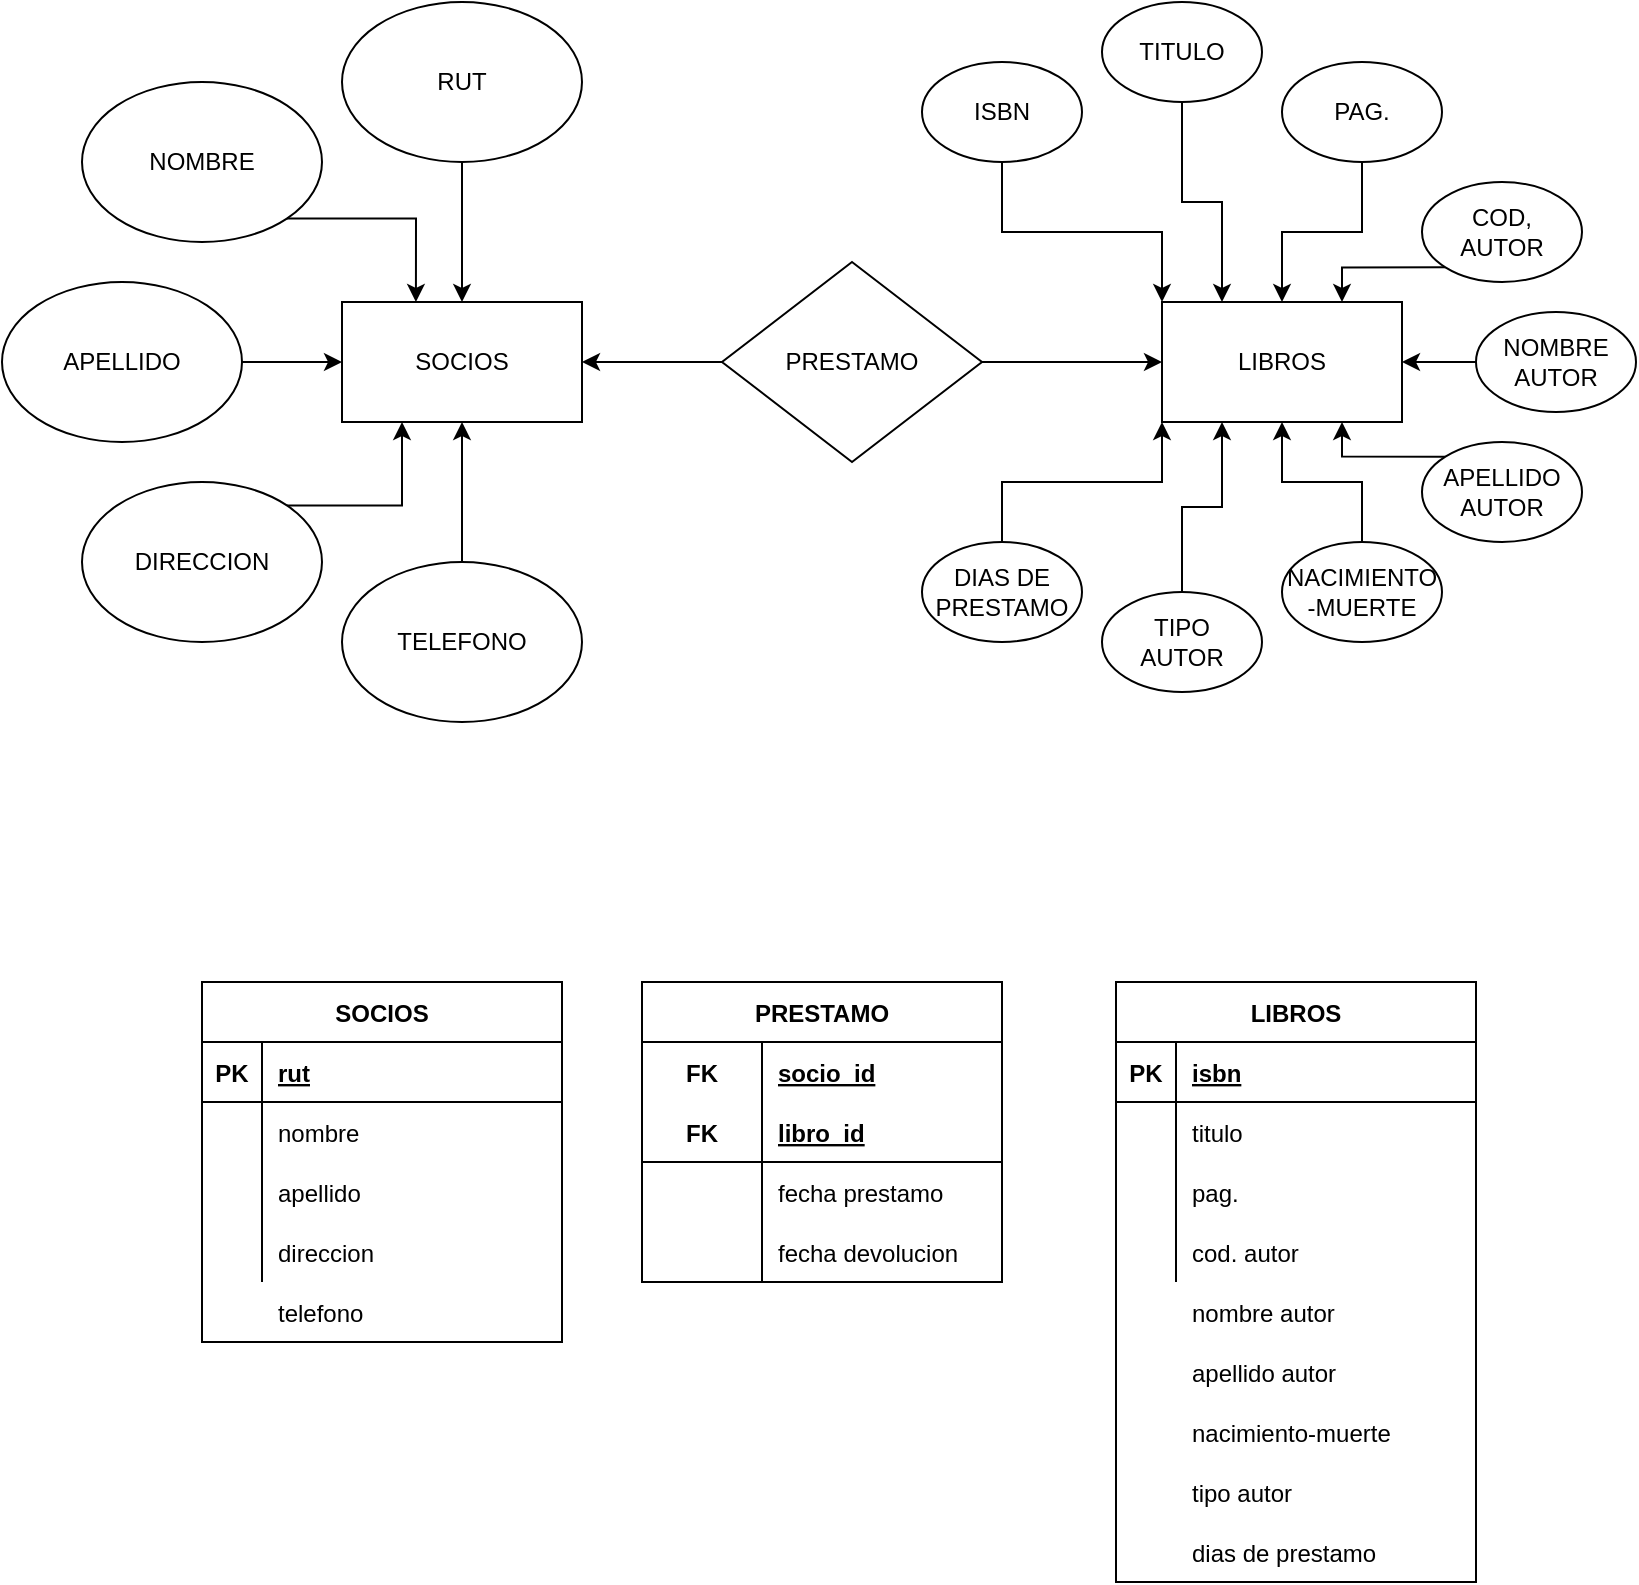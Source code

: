 <mxfile version="15.8.3" type="github">
  <diagram id="FJtjdhcb9I0YTukmpdqE" name="Page-1">
    <mxGraphModel dx="1422" dy="762" grid="1" gridSize="10" guides="1" tooltips="1" connect="1" arrows="1" fold="1" page="1" pageScale="1" pageWidth="827" pageHeight="1169" math="0" shadow="0">
      <root>
        <mxCell id="0" />
        <mxCell id="1" parent="0" />
        <mxCell id="qmQzREKrK3I-n9Kcykth-1" value="SOCIOS" style="rounded=0;whiteSpace=wrap;html=1;" parent="1" vertex="1">
          <mxGeometry x="180" y="350" width="120" height="60" as="geometry" />
        </mxCell>
        <mxCell id="qmQzREKrK3I-n9Kcykth-2" value="LIBROS" style="rounded=0;whiteSpace=wrap;html=1;" parent="1" vertex="1">
          <mxGeometry x="590" y="350" width="120" height="60" as="geometry" />
        </mxCell>
        <mxCell id="qmQzREKrK3I-n9Kcykth-11" value="" style="edgeStyle=orthogonalEdgeStyle;rounded=0;orthogonalLoop=1;jettySize=auto;html=1;" parent="1" source="qmQzREKrK3I-n9Kcykth-6" target="qmQzREKrK3I-n9Kcykth-1" edge="1">
          <mxGeometry relative="1" as="geometry" />
        </mxCell>
        <mxCell id="qmQzREKrK3I-n9Kcykth-6" value="RUT" style="ellipse;whiteSpace=wrap;html=1;" parent="1" vertex="1">
          <mxGeometry x="180" y="200" width="120" height="80" as="geometry" />
        </mxCell>
        <mxCell id="qmQzREKrK3I-n9Kcykth-21" style="edgeStyle=orthogonalEdgeStyle;rounded=0;orthogonalLoop=1;jettySize=auto;html=1;exitX=1;exitY=1;exitDx=0;exitDy=0;entryX=0.308;entryY=0;entryDx=0;entryDy=0;entryPerimeter=0;" parent="1" source="qmQzREKrK3I-n9Kcykth-7" target="qmQzREKrK3I-n9Kcykth-1" edge="1">
          <mxGeometry relative="1" as="geometry" />
        </mxCell>
        <mxCell id="qmQzREKrK3I-n9Kcykth-7" value="NOMBRE" style="ellipse;whiteSpace=wrap;html=1;" parent="1" vertex="1">
          <mxGeometry x="50" y="240" width="120" height="80" as="geometry" />
        </mxCell>
        <mxCell id="qmQzREKrK3I-n9Kcykth-12" value="" style="edgeStyle=orthogonalEdgeStyle;rounded=0;orthogonalLoop=1;jettySize=auto;html=1;" parent="1" source="qmQzREKrK3I-n9Kcykth-8" target="qmQzREKrK3I-n9Kcykth-1" edge="1">
          <mxGeometry relative="1" as="geometry" />
        </mxCell>
        <mxCell id="qmQzREKrK3I-n9Kcykth-8" value="APELLIDO" style="ellipse;whiteSpace=wrap;html=1;" parent="1" vertex="1">
          <mxGeometry x="10" y="340" width="120" height="80" as="geometry" />
        </mxCell>
        <mxCell id="qmQzREKrK3I-n9Kcykth-20" style="edgeStyle=orthogonalEdgeStyle;rounded=0;orthogonalLoop=1;jettySize=auto;html=1;exitX=0;exitY=1;exitDx=0;exitDy=0;entryX=0.25;entryY=1;entryDx=0;entryDy=0;" parent="1" source="qmQzREKrK3I-n9Kcykth-9" target="qmQzREKrK3I-n9Kcykth-1" edge="1">
          <mxGeometry relative="1" as="geometry" />
        </mxCell>
        <mxCell id="qmQzREKrK3I-n9Kcykth-9" value="DIRECCION" style="ellipse;whiteSpace=wrap;html=1;direction=west;" parent="1" vertex="1">
          <mxGeometry x="50" y="440" width="120" height="80" as="geometry" />
        </mxCell>
        <mxCell id="qmQzREKrK3I-n9Kcykth-13" value="" style="edgeStyle=orthogonalEdgeStyle;rounded=0;orthogonalLoop=1;jettySize=auto;html=1;" parent="1" source="qmQzREKrK3I-n9Kcykth-10" target="qmQzREKrK3I-n9Kcykth-1" edge="1">
          <mxGeometry relative="1" as="geometry" />
        </mxCell>
        <mxCell id="qmQzREKrK3I-n9Kcykth-10" value="TELEFONO" style="ellipse;whiteSpace=wrap;html=1;" parent="1" vertex="1">
          <mxGeometry x="180" y="480" width="120" height="80" as="geometry" />
        </mxCell>
        <mxCell id="qmQzREKrK3I-n9Kcykth-34" style="edgeStyle=orthogonalEdgeStyle;rounded=0;orthogonalLoop=1;jettySize=auto;html=1;startArrow=none;" parent="1" edge="1">
          <mxGeometry relative="1" as="geometry">
            <mxPoint x="370" y="380" as="sourcePoint" />
            <mxPoint x="300" y="380" as="targetPoint" />
          </mxGeometry>
        </mxCell>
        <mxCell id="qmQzREKrK3I-n9Kcykth-35" style="edgeStyle=orthogonalEdgeStyle;rounded=0;orthogonalLoop=1;jettySize=auto;html=1;exitX=1;exitY=0.5;exitDx=0;exitDy=0;entryX=0;entryY=0.5;entryDx=0;entryDy=0;" parent="1" source="qmQzREKrK3I-n9Kcykth-22" target="qmQzREKrK3I-n9Kcykth-2" edge="1">
          <mxGeometry relative="1" as="geometry" />
        </mxCell>
        <mxCell id="qmQzREKrK3I-n9Kcykth-22" value="&lt;span&gt;PRESTAMO&lt;/span&gt;" style="rhombus;whiteSpace=wrap;html=1;" parent="1" vertex="1">
          <mxGeometry x="370" y="330" width="130" height="100" as="geometry" />
        </mxCell>
        <mxCell id="qmQzREKrK3I-n9Kcykth-36" style="edgeStyle=orthogonalEdgeStyle;rounded=0;orthogonalLoop=1;jettySize=auto;html=1;exitX=0.5;exitY=1;exitDx=0;exitDy=0;entryX=0;entryY=0;entryDx=0;entryDy=0;" parent="1" source="qmQzREKrK3I-n9Kcykth-23" target="qmQzREKrK3I-n9Kcykth-2" edge="1">
          <mxGeometry relative="1" as="geometry" />
        </mxCell>
        <mxCell id="qmQzREKrK3I-n9Kcykth-23" value="ISBN" style="ellipse;whiteSpace=wrap;html=1;" parent="1" vertex="1">
          <mxGeometry x="470" y="230" width="80" height="50" as="geometry" />
        </mxCell>
        <mxCell id="qmQzREKrK3I-n9Kcykth-37" style="edgeStyle=orthogonalEdgeStyle;rounded=0;orthogonalLoop=1;jettySize=auto;html=1;exitX=0.5;exitY=1;exitDx=0;exitDy=0;entryX=0.25;entryY=0;entryDx=0;entryDy=0;" parent="1" source="qmQzREKrK3I-n9Kcykth-24" target="qmQzREKrK3I-n9Kcykth-2" edge="1">
          <mxGeometry relative="1" as="geometry" />
        </mxCell>
        <mxCell id="qmQzREKrK3I-n9Kcykth-24" value="TITULO" style="ellipse;whiteSpace=wrap;html=1;" parent="1" vertex="1">
          <mxGeometry x="560" y="200" width="80" height="50" as="geometry" />
        </mxCell>
        <mxCell id="qmQzREKrK3I-n9Kcykth-38" style="edgeStyle=orthogonalEdgeStyle;rounded=0;orthogonalLoop=1;jettySize=auto;html=1;exitX=0.5;exitY=1;exitDx=0;exitDy=0;entryX=0.5;entryY=0;entryDx=0;entryDy=0;" parent="1" source="qmQzREKrK3I-n9Kcykth-26" target="qmQzREKrK3I-n9Kcykth-2" edge="1">
          <mxGeometry relative="1" as="geometry" />
        </mxCell>
        <mxCell id="qmQzREKrK3I-n9Kcykth-26" value="PAG." style="ellipse;whiteSpace=wrap;html=1;" parent="1" vertex="1">
          <mxGeometry x="650" y="230" width="80" height="50" as="geometry" />
        </mxCell>
        <mxCell id="qmQzREKrK3I-n9Kcykth-39" style="edgeStyle=orthogonalEdgeStyle;rounded=0;orthogonalLoop=1;jettySize=auto;html=1;exitX=0;exitY=1;exitDx=0;exitDy=0;entryX=0.75;entryY=0;entryDx=0;entryDy=0;" parent="1" source="qmQzREKrK3I-n9Kcykth-27" target="qmQzREKrK3I-n9Kcykth-2" edge="1">
          <mxGeometry relative="1" as="geometry">
            <Array as="points">
              <mxPoint x="680" y="333" />
            </Array>
          </mxGeometry>
        </mxCell>
        <mxCell id="qmQzREKrK3I-n9Kcykth-27" value="COD,&lt;br&gt;AUTOR" style="ellipse;whiteSpace=wrap;html=1;" parent="1" vertex="1">
          <mxGeometry x="720" y="290" width="80" height="50" as="geometry" />
        </mxCell>
        <mxCell id="qmQzREKrK3I-n9Kcykth-40" style="edgeStyle=orthogonalEdgeStyle;rounded=0;orthogonalLoop=1;jettySize=auto;html=1;exitX=0;exitY=0.5;exitDx=0;exitDy=0;entryX=1;entryY=0.5;entryDx=0;entryDy=0;" parent="1" source="qmQzREKrK3I-n9Kcykth-28" target="qmQzREKrK3I-n9Kcykth-2" edge="1">
          <mxGeometry relative="1" as="geometry" />
        </mxCell>
        <mxCell id="qmQzREKrK3I-n9Kcykth-28" value="NOMBRE&lt;br&gt;AUTOR" style="ellipse;whiteSpace=wrap;html=1;" parent="1" vertex="1">
          <mxGeometry x="747" y="355" width="80" height="50" as="geometry" />
        </mxCell>
        <mxCell id="qmQzREKrK3I-n9Kcykth-42" style="edgeStyle=orthogonalEdgeStyle;rounded=0;orthogonalLoop=1;jettySize=auto;html=1;exitX=0;exitY=0;exitDx=0;exitDy=0;entryX=0.75;entryY=1;entryDx=0;entryDy=0;" parent="1" source="qmQzREKrK3I-n9Kcykth-29" target="qmQzREKrK3I-n9Kcykth-2" edge="1">
          <mxGeometry relative="1" as="geometry">
            <Array as="points">
              <mxPoint x="680" y="427" />
            </Array>
          </mxGeometry>
        </mxCell>
        <mxCell id="qmQzREKrK3I-n9Kcykth-29" value="APELLIDO&lt;br&gt;AUTOR" style="ellipse;whiteSpace=wrap;html=1;" parent="1" vertex="1">
          <mxGeometry x="720" y="420" width="80" height="50" as="geometry" />
        </mxCell>
        <mxCell id="qmQzREKrK3I-n9Kcykth-43" style="edgeStyle=orthogonalEdgeStyle;rounded=0;orthogonalLoop=1;jettySize=auto;html=1;exitX=0.5;exitY=0;exitDx=0;exitDy=0;entryX=0.5;entryY=1;entryDx=0;entryDy=0;" parent="1" source="qmQzREKrK3I-n9Kcykth-30" target="qmQzREKrK3I-n9Kcykth-2" edge="1">
          <mxGeometry relative="1" as="geometry" />
        </mxCell>
        <mxCell id="qmQzREKrK3I-n9Kcykth-30" value="NACIMIENTO&lt;br&gt;-MUERTE" style="ellipse;whiteSpace=wrap;html=1;" parent="1" vertex="1">
          <mxGeometry x="650" y="470" width="80" height="50" as="geometry" />
        </mxCell>
        <mxCell id="qmQzREKrK3I-n9Kcykth-44" value="" style="edgeStyle=orthogonalEdgeStyle;rounded=0;orthogonalLoop=1;jettySize=auto;html=1;entryX=0.25;entryY=1;entryDx=0;entryDy=0;" parent="1" source="qmQzREKrK3I-n9Kcykth-31" target="qmQzREKrK3I-n9Kcykth-2" edge="1">
          <mxGeometry relative="1" as="geometry" />
        </mxCell>
        <mxCell id="qmQzREKrK3I-n9Kcykth-31" value="TIPO&lt;br&gt;AUTOR" style="ellipse;whiteSpace=wrap;html=1;" parent="1" vertex="1">
          <mxGeometry x="560" y="495" width="80" height="50" as="geometry" />
        </mxCell>
        <mxCell id="qmQzREKrK3I-n9Kcykth-45" style="edgeStyle=orthogonalEdgeStyle;rounded=0;orthogonalLoop=1;jettySize=auto;html=1;exitX=0.5;exitY=0;exitDx=0;exitDy=0;entryX=0;entryY=1;entryDx=0;entryDy=0;" parent="1" source="qmQzREKrK3I-n9Kcykth-33" target="qmQzREKrK3I-n9Kcykth-2" edge="1">
          <mxGeometry relative="1" as="geometry" />
        </mxCell>
        <mxCell id="qmQzREKrK3I-n9Kcykth-33" value="DIAS DE&lt;br&gt;PRESTAMO" style="ellipse;whiteSpace=wrap;html=1;" parent="1" vertex="1">
          <mxGeometry x="470" y="470" width="80" height="50" as="geometry" />
        </mxCell>
        <mxCell id="f9zx895R5EjnribIz-B3-3" value="SOCIOS" style="shape=table;startSize=30;container=1;collapsible=1;childLayout=tableLayout;fixedRows=1;rowLines=0;fontStyle=1;align=center;resizeLast=1;" vertex="1" parent="1">
          <mxGeometry x="110" y="690" width="180" height="180" as="geometry">
            <mxRectangle x="110" y="690" width="80" height="30" as="alternateBounds" />
          </mxGeometry>
        </mxCell>
        <mxCell id="f9zx895R5EjnribIz-B3-4" value="" style="shape=partialRectangle;collapsible=0;dropTarget=0;pointerEvents=0;fillColor=none;top=0;left=0;bottom=1;right=0;points=[[0,0.5],[1,0.5]];portConstraint=eastwest;" vertex="1" parent="f9zx895R5EjnribIz-B3-3">
          <mxGeometry y="30" width="180" height="30" as="geometry" />
        </mxCell>
        <mxCell id="f9zx895R5EjnribIz-B3-5" value="PK" style="shape=partialRectangle;connectable=0;fillColor=none;top=0;left=0;bottom=0;right=0;fontStyle=1;overflow=hidden;" vertex="1" parent="f9zx895R5EjnribIz-B3-4">
          <mxGeometry width="30" height="30" as="geometry">
            <mxRectangle width="30" height="30" as="alternateBounds" />
          </mxGeometry>
        </mxCell>
        <mxCell id="f9zx895R5EjnribIz-B3-6" value="rut" style="shape=partialRectangle;connectable=0;fillColor=none;top=0;left=0;bottom=0;right=0;align=left;spacingLeft=6;fontStyle=5;overflow=hidden;" vertex="1" parent="f9zx895R5EjnribIz-B3-4">
          <mxGeometry x="30" width="150" height="30" as="geometry">
            <mxRectangle width="150" height="30" as="alternateBounds" />
          </mxGeometry>
        </mxCell>
        <mxCell id="f9zx895R5EjnribIz-B3-7" value="" style="shape=partialRectangle;collapsible=0;dropTarget=0;pointerEvents=0;fillColor=none;top=0;left=0;bottom=0;right=0;points=[[0,0.5],[1,0.5]];portConstraint=eastwest;" vertex="1" parent="f9zx895R5EjnribIz-B3-3">
          <mxGeometry y="60" width="180" height="30" as="geometry" />
        </mxCell>
        <mxCell id="f9zx895R5EjnribIz-B3-8" value="" style="shape=partialRectangle;connectable=0;fillColor=none;top=0;left=0;bottom=0;right=0;editable=1;overflow=hidden;" vertex="1" parent="f9zx895R5EjnribIz-B3-7">
          <mxGeometry width="30" height="30" as="geometry">
            <mxRectangle width="30" height="30" as="alternateBounds" />
          </mxGeometry>
        </mxCell>
        <mxCell id="f9zx895R5EjnribIz-B3-9" value="nombre" style="shape=partialRectangle;connectable=0;fillColor=none;top=0;left=0;bottom=0;right=0;align=left;spacingLeft=6;overflow=hidden;" vertex="1" parent="f9zx895R5EjnribIz-B3-7">
          <mxGeometry x="30" width="150" height="30" as="geometry">
            <mxRectangle width="150" height="30" as="alternateBounds" />
          </mxGeometry>
        </mxCell>
        <mxCell id="f9zx895R5EjnribIz-B3-10" value="" style="shape=partialRectangle;collapsible=0;dropTarget=0;pointerEvents=0;fillColor=none;top=0;left=0;bottom=0;right=0;points=[[0,0.5],[1,0.5]];portConstraint=eastwest;" vertex="1" parent="f9zx895R5EjnribIz-B3-3">
          <mxGeometry y="90" width="180" height="30" as="geometry" />
        </mxCell>
        <mxCell id="f9zx895R5EjnribIz-B3-11" value="" style="shape=partialRectangle;connectable=0;fillColor=none;top=0;left=0;bottom=0;right=0;editable=1;overflow=hidden;" vertex="1" parent="f9zx895R5EjnribIz-B3-10">
          <mxGeometry width="30" height="30" as="geometry">
            <mxRectangle width="30" height="30" as="alternateBounds" />
          </mxGeometry>
        </mxCell>
        <mxCell id="f9zx895R5EjnribIz-B3-12" value="apellido" style="shape=partialRectangle;connectable=0;fillColor=none;top=0;left=0;bottom=0;right=0;align=left;spacingLeft=6;overflow=hidden;" vertex="1" parent="f9zx895R5EjnribIz-B3-10">
          <mxGeometry x="30" width="150" height="30" as="geometry">
            <mxRectangle width="150" height="30" as="alternateBounds" />
          </mxGeometry>
        </mxCell>
        <mxCell id="f9zx895R5EjnribIz-B3-13" value="" style="shape=partialRectangle;collapsible=0;dropTarget=0;pointerEvents=0;fillColor=none;top=0;left=0;bottom=0;right=0;points=[[0,0.5],[1,0.5]];portConstraint=eastwest;" vertex="1" parent="f9zx895R5EjnribIz-B3-3">
          <mxGeometry y="120" width="180" height="30" as="geometry" />
        </mxCell>
        <mxCell id="f9zx895R5EjnribIz-B3-14" value="" style="shape=partialRectangle;connectable=0;fillColor=none;top=0;left=0;bottom=0;right=0;editable=1;overflow=hidden;" vertex="1" parent="f9zx895R5EjnribIz-B3-13">
          <mxGeometry width="30" height="30" as="geometry">
            <mxRectangle width="30" height="30" as="alternateBounds" />
          </mxGeometry>
        </mxCell>
        <mxCell id="f9zx895R5EjnribIz-B3-15" value="direccion" style="shape=partialRectangle;connectable=0;fillColor=none;top=0;left=0;bottom=0;right=0;align=left;spacingLeft=6;overflow=hidden;" vertex="1" parent="f9zx895R5EjnribIz-B3-13">
          <mxGeometry x="30" width="150" height="30" as="geometry">
            <mxRectangle width="150" height="30" as="alternateBounds" />
          </mxGeometry>
        </mxCell>
        <mxCell id="f9zx895R5EjnribIz-B3-16" value="PRESTAMO" style="shape=table;startSize=30;container=1;collapsible=1;childLayout=tableLayout;fixedRows=1;rowLines=0;fontStyle=1;align=center;resizeLast=1;" vertex="1" parent="1">
          <mxGeometry x="330" y="690" width="180" height="150" as="geometry" />
        </mxCell>
        <mxCell id="f9zx895R5EjnribIz-B3-17" value="" style="shape=partialRectangle;collapsible=0;dropTarget=0;pointerEvents=0;fillColor=none;top=0;left=0;bottom=0;right=0;points=[[0,0.5],[1,0.5]];portConstraint=eastwest;" vertex="1" parent="f9zx895R5EjnribIz-B3-16">
          <mxGeometry y="30" width="180" height="30" as="geometry" />
        </mxCell>
        <mxCell id="f9zx895R5EjnribIz-B3-18" value="FK" style="shape=partialRectangle;connectable=0;fillColor=none;top=0;left=0;bottom=0;right=0;fontStyle=1;overflow=hidden;" vertex="1" parent="f9zx895R5EjnribIz-B3-17">
          <mxGeometry width="60" height="30" as="geometry">
            <mxRectangle width="60" height="30" as="alternateBounds" />
          </mxGeometry>
        </mxCell>
        <mxCell id="f9zx895R5EjnribIz-B3-19" value="socio_id" style="shape=partialRectangle;connectable=0;fillColor=none;top=0;left=0;bottom=0;right=0;align=left;spacingLeft=6;fontStyle=5;overflow=hidden;" vertex="1" parent="f9zx895R5EjnribIz-B3-17">
          <mxGeometry x="60" width="120" height="30" as="geometry">
            <mxRectangle width="120" height="30" as="alternateBounds" />
          </mxGeometry>
        </mxCell>
        <mxCell id="f9zx895R5EjnribIz-B3-20" value="" style="shape=partialRectangle;collapsible=0;dropTarget=0;pointerEvents=0;fillColor=none;top=0;left=0;bottom=1;right=0;points=[[0,0.5],[1,0.5]];portConstraint=eastwest;" vertex="1" parent="f9zx895R5EjnribIz-B3-16">
          <mxGeometry y="60" width="180" height="30" as="geometry" />
        </mxCell>
        <mxCell id="f9zx895R5EjnribIz-B3-21" value="FK" style="shape=partialRectangle;connectable=0;fillColor=none;top=0;left=0;bottom=0;right=0;fontStyle=1;overflow=hidden;" vertex="1" parent="f9zx895R5EjnribIz-B3-20">
          <mxGeometry width="60" height="30" as="geometry">
            <mxRectangle width="60" height="30" as="alternateBounds" />
          </mxGeometry>
        </mxCell>
        <mxCell id="f9zx895R5EjnribIz-B3-22" value="libro_id" style="shape=partialRectangle;connectable=0;fillColor=none;top=0;left=0;bottom=0;right=0;align=left;spacingLeft=6;fontStyle=5;overflow=hidden;" vertex="1" parent="f9zx895R5EjnribIz-B3-20">
          <mxGeometry x="60" width="120" height="30" as="geometry">
            <mxRectangle width="120" height="30" as="alternateBounds" />
          </mxGeometry>
        </mxCell>
        <mxCell id="f9zx895R5EjnribIz-B3-23" value="" style="shape=partialRectangle;collapsible=0;dropTarget=0;pointerEvents=0;fillColor=none;top=0;left=0;bottom=0;right=0;points=[[0,0.5],[1,0.5]];portConstraint=eastwest;" vertex="1" parent="f9zx895R5EjnribIz-B3-16">
          <mxGeometry y="90" width="180" height="30" as="geometry" />
        </mxCell>
        <mxCell id="f9zx895R5EjnribIz-B3-24" value="" style="shape=partialRectangle;connectable=0;fillColor=none;top=0;left=0;bottom=0;right=0;editable=1;overflow=hidden;" vertex="1" parent="f9zx895R5EjnribIz-B3-23">
          <mxGeometry width="60" height="30" as="geometry">
            <mxRectangle width="60" height="30" as="alternateBounds" />
          </mxGeometry>
        </mxCell>
        <mxCell id="f9zx895R5EjnribIz-B3-25" value="fecha prestamo" style="shape=partialRectangle;connectable=0;fillColor=none;top=0;left=0;bottom=0;right=0;align=left;spacingLeft=6;overflow=hidden;" vertex="1" parent="f9zx895R5EjnribIz-B3-23">
          <mxGeometry x="60" width="120" height="30" as="geometry">
            <mxRectangle width="120" height="30" as="alternateBounds" />
          </mxGeometry>
        </mxCell>
        <mxCell id="f9zx895R5EjnribIz-B3-26" value="" style="shape=partialRectangle;collapsible=0;dropTarget=0;pointerEvents=0;fillColor=none;top=0;left=0;bottom=0;right=0;points=[[0,0.5],[1,0.5]];portConstraint=eastwest;" vertex="1" parent="f9zx895R5EjnribIz-B3-16">
          <mxGeometry y="120" width="180" height="30" as="geometry" />
        </mxCell>
        <mxCell id="f9zx895R5EjnribIz-B3-27" value="" style="shape=partialRectangle;connectable=0;fillColor=none;top=0;left=0;bottom=0;right=0;editable=1;overflow=hidden;" vertex="1" parent="f9zx895R5EjnribIz-B3-26">
          <mxGeometry width="60" height="30" as="geometry">
            <mxRectangle width="60" height="30" as="alternateBounds" />
          </mxGeometry>
        </mxCell>
        <mxCell id="f9zx895R5EjnribIz-B3-28" value="fecha devolucion" style="shape=partialRectangle;connectable=0;fillColor=none;top=0;left=0;bottom=0;right=0;align=left;spacingLeft=6;overflow=hidden;" vertex="1" parent="f9zx895R5EjnribIz-B3-26">
          <mxGeometry x="60" width="120" height="30" as="geometry">
            <mxRectangle width="120" height="30" as="alternateBounds" />
          </mxGeometry>
        </mxCell>
        <mxCell id="f9zx895R5EjnribIz-B3-29" value="LIBROS" style="shape=table;startSize=30;container=1;collapsible=1;childLayout=tableLayout;fixedRows=1;rowLines=0;fontStyle=1;align=center;resizeLast=1;" vertex="1" parent="1">
          <mxGeometry x="567" y="690" width="180" height="300" as="geometry" />
        </mxCell>
        <mxCell id="f9zx895R5EjnribIz-B3-30" value="" style="shape=partialRectangle;collapsible=0;dropTarget=0;pointerEvents=0;fillColor=none;top=0;left=0;bottom=1;right=0;points=[[0,0.5],[1,0.5]];portConstraint=eastwest;" vertex="1" parent="f9zx895R5EjnribIz-B3-29">
          <mxGeometry y="30" width="180" height="30" as="geometry" />
        </mxCell>
        <mxCell id="f9zx895R5EjnribIz-B3-31" value="PK" style="shape=partialRectangle;connectable=0;fillColor=none;top=0;left=0;bottom=0;right=0;fontStyle=1;overflow=hidden;" vertex="1" parent="f9zx895R5EjnribIz-B3-30">
          <mxGeometry width="30" height="30" as="geometry">
            <mxRectangle width="30" height="30" as="alternateBounds" />
          </mxGeometry>
        </mxCell>
        <mxCell id="f9zx895R5EjnribIz-B3-32" value="isbn" style="shape=partialRectangle;connectable=0;fillColor=none;top=0;left=0;bottom=0;right=0;align=left;spacingLeft=6;fontStyle=5;overflow=hidden;" vertex="1" parent="f9zx895R5EjnribIz-B3-30">
          <mxGeometry x="30" width="150" height="30" as="geometry">
            <mxRectangle width="150" height="30" as="alternateBounds" />
          </mxGeometry>
        </mxCell>
        <mxCell id="f9zx895R5EjnribIz-B3-33" value="" style="shape=partialRectangle;collapsible=0;dropTarget=0;pointerEvents=0;fillColor=none;top=0;left=0;bottom=0;right=0;points=[[0,0.5],[1,0.5]];portConstraint=eastwest;" vertex="1" parent="f9zx895R5EjnribIz-B3-29">
          <mxGeometry y="60" width="180" height="30" as="geometry" />
        </mxCell>
        <mxCell id="f9zx895R5EjnribIz-B3-34" value="" style="shape=partialRectangle;connectable=0;fillColor=none;top=0;left=0;bottom=0;right=0;editable=1;overflow=hidden;" vertex="1" parent="f9zx895R5EjnribIz-B3-33">
          <mxGeometry width="30" height="30" as="geometry">
            <mxRectangle width="30" height="30" as="alternateBounds" />
          </mxGeometry>
        </mxCell>
        <mxCell id="f9zx895R5EjnribIz-B3-35" value="titulo" style="shape=partialRectangle;connectable=0;fillColor=none;top=0;left=0;bottom=0;right=0;align=left;spacingLeft=6;overflow=hidden;" vertex="1" parent="f9zx895R5EjnribIz-B3-33">
          <mxGeometry x="30" width="150" height="30" as="geometry">
            <mxRectangle width="150" height="30" as="alternateBounds" />
          </mxGeometry>
        </mxCell>
        <mxCell id="f9zx895R5EjnribIz-B3-36" value="" style="shape=partialRectangle;collapsible=0;dropTarget=0;pointerEvents=0;fillColor=none;top=0;left=0;bottom=0;right=0;points=[[0,0.5],[1,0.5]];portConstraint=eastwest;" vertex="1" parent="f9zx895R5EjnribIz-B3-29">
          <mxGeometry y="90" width="180" height="30" as="geometry" />
        </mxCell>
        <mxCell id="f9zx895R5EjnribIz-B3-37" value="" style="shape=partialRectangle;connectable=0;fillColor=none;top=0;left=0;bottom=0;right=0;editable=1;overflow=hidden;" vertex="1" parent="f9zx895R5EjnribIz-B3-36">
          <mxGeometry width="30" height="30" as="geometry">
            <mxRectangle width="30" height="30" as="alternateBounds" />
          </mxGeometry>
        </mxCell>
        <mxCell id="f9zx895R5EjnribIz-B3-38" value="pag." style="shape=partialRectangle;connectable=0;fillColor=none;top=0;left=0;bottom=0;right=0;align=left;spacingLeft=6;overflow=hidden;" vertex="1" parent="f9zx895R5EjnribIz-B3-36">
          <mxGeometry x="30" width="150" height="30" as="geometry">
            <mxRectangle width="150" height="30" as="alternateBounds" />
          </mxGeometry>
        </mxCell>
        <mxCell id="f9zx895R5EjnribIz-B3-39" value="" style="shape=partialRectangle;collapsible=0;dropTarget=0;pointerEvents=0;fillColor=none;top=0;left=0;bottom=0;right=0;points=[[0,0.5],[1,0.5]];portConstraint=eastwest;" vertex="1" parent="f9zx895R5EjnribIz-B3-29">
          <mxGeometry y="120" width="180" height="30" as="geometry" />
        </mxCell>
        <mxCell id="f9zx895R5EjnribIz-B3-40" value="" style="shape=partialRectangle;connectable=0;fillColor=none;top=0;left=0;bottom=0;right=0;editable=1;overflow=hidden;" vertex="1" parent="f9zx895R5EjnribIz-B3-39">
          <mxGeometry width="30" height="30" as="geometry">
            <mxRectangle width="30" height="30" as="alternateBounds" />
          </mxGeometry>
        </mxCell>
        <mxCell id="f9zx895R5EjnribIz-B3-41" value="cod. autor" style="shape=partialRectangle;connectable=0;fillColor=none;top=0;left=0;bottom=0;right=0;align=left;spacingLeft=6;overflow=hidden;" vertex="1" parent="f9zx895R5EjnribIz-B3-39">
          <mxGeometry x="30" width="150" height="30" as="geometry">
            <mxRectangle width="150" height="30" as="alternateBounds" />
          </mxGeometry>
        </mxCell>
        <mxCell id="f9zx895R5EjnribIz-B3-42" value="telefono" style="shape=partialRectangle;connectable=0;fillColor=none;top=0;left=0;bottom=0;right=0;align=left;spacingLeft=6;overflow=hidden;" vertex="1" parent="1">
          <mxGeometry x="140" y="840" width="150" height="30" as="geometry">
            <mxRectangle width="150" height="30" as="alternateBounds" />
          </mxGeometry>
        </mxCell>
        <mxCell id="f9zx895R5EjnribIz-B3-43" value="nombre autor" style="shape=partialRectangle;connectable=0;fillColor=none;top=0;left=0;bottom=0;right=0;align=left;spacingLeft=6;overflow=hidden;" vertex="1" parent="1">
          <mxGeometry x="597" y="840" width="150" height="30" as="geometry">
            <mxRectangle width="150" height="30" as="alternateBounds" />
          </mxGeometry>
        </mxCell>
        <mxCell id="f9zx895R5EjnribIz-B3-44" value="apellido autor" style="shape=partialRectangle;connectable=0;fillColor=none;top=0;left=0;bottom=0;right=0;align=left;spacingLeft=6;overflow=hidden;" vertex="1" parent="1">
          <mxGeometry x="597" y="870" width="150" height="30" as="geometry">
            <mxRectangle width="150" height="30" as="alternateBounds" />
          </mxGeometry>
        </mxCell>
        <mxCell id="f9zx895R5EjnribIz-B3-45" value="nacimiento-muerte" style="shape=partialRectangle;connectable=0;fillColor=none;top=0;left=0;bottom=0;right=0;align=left;spacingLeft=6;overflow=hidden;" vertex="1" parent="1">
          <mxGeometry x="597" y="900" width="150" height="30" as="geometry">
            <mxRectangle width="150" height="30" as="alternateBounds" />
          </mxGeometry>
        </mxCell>
        <mxCell id="f9zx895R5EjnribIz-B3-46" value="tipo autor" style="shape=partialRectangle;connectable=0;fillColor=none;top=0;left=0;bottom=0;right=0;align=left;spacingLeft=6;overflow=hidden;" vertex="1" parent="1">
          <mxGeometry x="597" y="930" width="150" height="30" as="geometry">
            <mxRectangle width="150" height="30" as="alternateBounds" />
          </mxGeometry>
        </mxCell>
        <mxCell id="f9zx895R5EjnribIz-B3-47" value="dias de prestamo" style="shape=partialRectangle;connectable=0;fillColor=none;top=0;left=0;bottom=0;right=0;align=left;spacingLeft=6;overflow=hidden;" vertex="1" parent="1">
          <mxGeometry x="597" y="960" width="150" height="30" as="geometry">
            <mxRectangle width="150" height="30" as="alternateBounds" />
          </mxGeometry>
        </mxCell>
      </root>
    </mxGraphModel>
  </diagram>
</mxfile>
